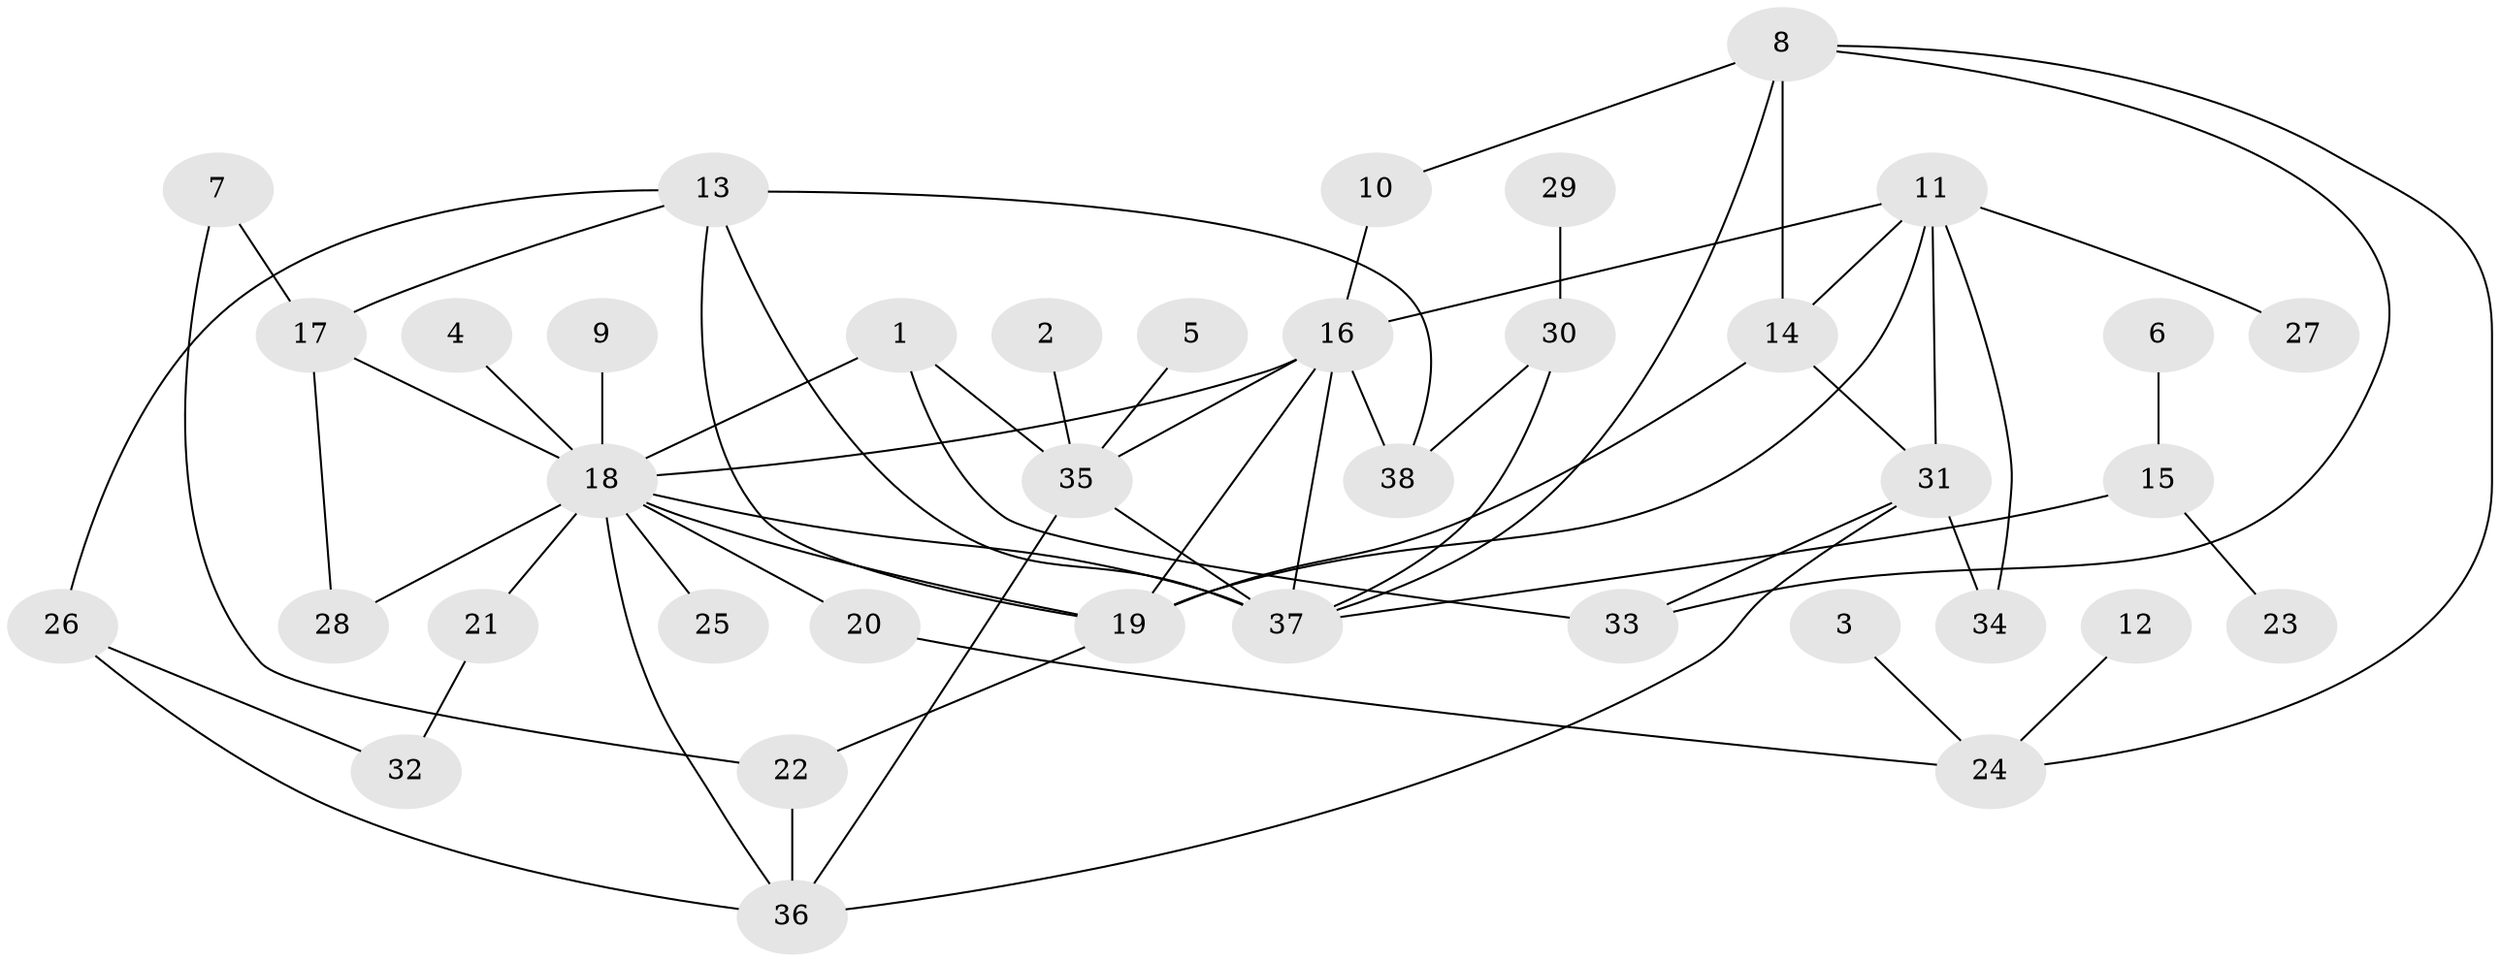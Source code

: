 // original degree distribution, {9: 0.02631578947368421, 7: 0.05263157894736842, 14: 0.013157894736842105, 8: 0.02631578947368421, 4: 0.02631578947368421, 1: 0.5, 2: 0.17105263157894737, 5: 0.039473684210526314, 3: 0.11842105263157894, 6: 0.02631578947368421}
// Generated by graph-tools (version 1.1) at 2025/36/03/04/25 23:36:38]
// undirected, 38 vertices, 61 edges
graph export_dot {
  node [color=gray90,style=filled];
  1;
  2;
  3;
  4;
  5;
  6;
  7;
  8;
  9;
  10;
  11;
  12;
  13;
  14;
  15;
  16;
  17;
  18;
  19;
  20;
  21;
  22;
  23;
  24;
  25;
  26;
  27;
  28;
  29;
  30;
  31;
  32;
  33;
  34;
  35;
  36;
  37;
  38;
  1 -- 18 [weight=1.0];
  1 -- 33 [weight=1.0];
  1 -- 35 [weight=1.0];
  2 -- 35 [weight=1.0];
  3 -- 24 [weight=1.0];
  4 -- 18 [weight=1.0];
  5 -- 35 [weight=1.0];
  6 -- 15 [weight=1.0];
  7 -- 17 [weight=1.0];
  7 -- 22 [weight=1.0];
  8 -- 10 [weight=1.0];
  8 -- 14 [weight=1.0];
  8 -- 24 [weight=1.0];
  8 -- 33 [weight=1.0];
  8 -- 37 [weight=1.0];
  9 -- 18 [weight=1.0];
  10 -- 16 [weight=1.0];
  11 -- 14 [weight=1.0];
  11 -- 16 [weight=1.0];
  11 -- 19 [weight=1.0];
  11 -- 27 [weight=1.0];
  11 -- 31 [weight=1.0];
  11 -- 34 [weight=1.0];
  12 -- 24 [weight=1.0];
  13 -- 17 [weight=1.0];
  13 -- 19 [weight=1.0];
  13 -- 26 [weight=1.0];
  13 -- 37 [weight=1.0];
  13 -- 38 [weight=1.0];
  14 -- 19 [weight=1.0];
  14 -- 31 [weight=1.0];
  15 -- 23 [weight=1.0];
  15 -- 37 [weight=1.0];
  16 -- 18 [weight=1.0];
  16 -- 19 [weight=1.0];
  16 -- 35 [weight=1.0];
  16 -- 37 [weight=1.0];
  16 -- 38 [weight=1.0];
  17 -- 18 [weight=1.0];
  17 -- 28 [weight=1.0];
  18 -- 19 [weight=1.0];
  18 -- 20 [weight=1.0];
  18 -- 21 [weight=1.0];
  18 -- 25 [weight=1.0];
  18 -- 28 [weight=1.0];
  18 -- 36 [weight=1.0];
  18 -- 37 [weight=1.0];
  19 -- 22 [weight=1.0];
  20 -- 24 [weight=1.0];
  21 -- 32 [weight=1.0];
  22 -- 36 [weight=1.0];
  26 -- 32 [weight=1.0];
  26 -- 36 [weight=1.0];
  29 -- 30 [weight=1.0];
  30 -- 37 [weight=1.0];
  30 -- 38 [weight=1.0];
  31 -- 33 [weight=1.0];
  31 -- 34 [weight=1.0];
  31 -- 36 [weight=1.0];
  35 -- 36 [weight=1.0];
  35 -- 37 [weight=1.0];
}
